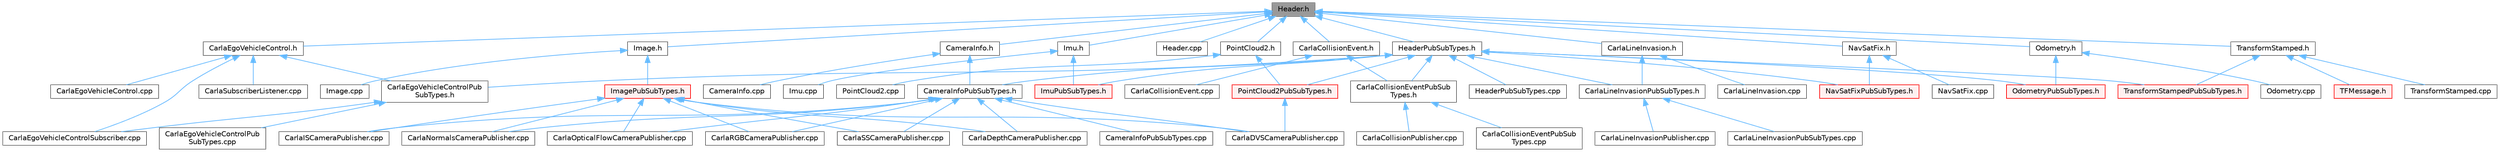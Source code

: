 digraph "Header.h"
{
 // INTERACTIVE_SVG=YES
 // LATEX_PDF_SIZE
  bgcolor="transparent";
  edge [fontname=Helvetica,fontsize=10,labelfontname=Helvetica,labelfontsize=10];
  node [fontname=Helvetica,fontsize=10,shape=box,height=0.2,width=0.4];
  Node1 [id="Node000001",label="Header.h",height=0.2,width=0.4,color="gray40", fillcolor="grey60", style="filled", fontcolor="black",tooltip=" "];
  Node1 -> Node2 [id="edge1_Node000001_Node000002",dir="back",color="steelblue1",style="solid",tooltip=" "];
  Node2 [id="Node000002",label="CameraInfo.h",height=0.2,width=0.4,color="grey40", fillcolor="white", style="filled",URL="$d9/d15/CameraInfo_8h.html",tooltip=" "];
  Node2 -> Node3 [id="edge2_Node000002_Node000003",dir="back",color="steelblue1",style="solid",tooltip=" "];
  Node3 [id="Node000003",label="CameraInfo.cpp",height=0.2,width=0.4,color="grey40", fillcolor="white", style="filled",URL="$d8/d7a/CameraInfo_8cpp.html",tooltip=" "];
  Node2 -> Node4 [id="edge3_Node000002_Node000004",dir="back",color="steelblue1",style="solid",tooltip=" "];
  Node4 [id="Node000004",label="CameraInfoPubSubTypes.h",height=0.2,width=0.4,color="grey40", fillcolor="white", style="filled",URL="$d1/dc9/CameraInfoPubSubTypes_8h.html",tooltip=" "];
  Node4 -> Node5 [id="edge4_Node000004_Node000005",dir="back",color="steelblue1",style="solid",tooltip=" "];
  Node5 [id="Node000005",label="CameraInfoPubSubTypes.cpp",height=0.2,width=0.4,color="grey40", fillcolor="white", style="filled",URL="$d6/d4c/CameraInfoPubSubTypes_8cpp.html",tooltip=" "];
  Node4 -> Node6 [id="edge5_Node000004_Node000006",dir="back",color="steelblue1",style="solid",tooltip=" "];
  Node6 [id="Node000006",label="CarlaDVSCameraPublisher.cpp",height=0.2,width=0.4,color="grey40", fillcolor="white", style="filled",URL="$d5/dc5/CarlaDVSCameraPublisher_8cpp.html",tooltip=" "];
  Node4 -> Node7 [id="edge6_Node000004_Node000007",dir="back",color="steelblue1",style="solid",tooltip=" "];
  Node7 [id="Node000007",label="CarlaDepthCameraPublisher.cpp",height=0.2,width=0.4,color="grey40", fillcolor="white", style="filled",URL="$df/d25/CarlaDepthCameraPublisher_8cpp.html",tooltip=" "];
  Node4 -> Node8 [id="edge7_Node000004_Node000008",dir="back",color="steelblue1",style="solid",tooltip=" "];
  Node8 [id="Node000008",label="CarlaISCameraPublisher.cpp",height=0.2,width=0.4,color="grey40", fillcolor="white", style="filled",URL="$dc/d01/CarlaISCameraPublisher_8cpp.html",tooltip=" "];
  Node4 -> Node9 [id="edge8_Node000004_Node000009",dir="back",color="steelblue1",style="solid",tooltip=" "];
  Node9 [id="Node000009",label="CarlaNormalsCameraPublisher.cpp",height=0.2,width=0.4,color="grey40", fillcolor="white", style="filled",URL="$dc/d96/CarlaNormalsCameraPublisher_8cpp.html",tooltip=" "];
  Node4 -> Node10 [id="edge9_Node000004_Node000010",dir="back",color="steelblue1",style="solid",tooltip=" "];
  Node10 [id="Node000010",label="CarlaOpticalFlowCameraPublisher.cpp",height=0.2,width=0.4,color="grey40", fillcolor="white", style="filled",URL="$db/de9/CarlaOpticalFlowCameraPublisher_8cpp.html",tooltip=" "];
  Node4 -> Node11 [id="edge10_Node000004_Node000011",dir="back",color="steelblue1",style="solid",tooltip=" "];
  Node11 [id="Node000011",label="CarlaRGBCameraPublisher.cpp",height=0.2,width=0.4,color="grey40", fillcolor="white", style="filled",URL="$db/d7c/CarlaRGBCameraPublisher_8cpp.html",tooltip=" "];
  Node4 -> Node12 [id="edge11_Node000004_Node000012",dir="back",color="steelblue1",style="solid",tooltip=" "];
  Node12 [id="Node000012",label="CarlaSSCameraPublisher.cpp",height=0.2,width=0.4,color="grey40", fillcolor="white", style="filled",URL="$d3/df7/CarlaSSCameraPublisher_8cpp.html",tooltip=" "];
  Node1 -> Node13 [id="edge12_Node000001_Node000013",dir="back",color="steelblue1",style="solid",tooltip=" "];
  Node13 [id="Node000013",label="CarlaCollisionEvent.h",height=0.2,width=0.4,color="grey40", fillcolor="white", style="filled",URL="$d7/d0e/CarlaCollisionEvent_8h.html",tooltip=" "];
  Node13 -> Node14 [id="edge13_Node000013_Node000014",dir="back",color="steelblue1",style="solid",tooltip=" "];
  Node14 [id="Node000014",label="CarlaCollisionEvent.cpp",height=0.2,width=0.4,color="grey40", fillcolor="white", style="filled",URL="$d4/ddc/CarlaCollisionEvent_8cpp.html",tooltip=" "];
  Node13 -> Node15 [id="edge14_Node000013_Node000015",dir="back",color="steelblue1",style="solid",tooltip=" "];
  Node15 [id="Node000015",label="CarlaCollisionEventPubSub\lTypes.h",height=0.2,width=0.4,color="grey40", fillcolor="white", style="filled",URL="$df/df6/CarlaCollisionEventPubSubTypes_8h.html",tooltip=" "];
  Node15 -> Node16 [id="edge15_Node000015_Node000016",dir="back",color="steelblue1",style="solid",tooltip=" "];
  Node16 [id="Node000016",label="CarlaCollisionEventPubSub\lTypes.cpp",height=0.2,width=0.4,color="grey40", fillcolor="white", style="filled",URL="$db/dcb/CarlaCollisionEventPubSubTypes_8cpp.html",tooltip=" "];
  Node15 -> Node17 [id="edge16_Node000015_Node000017",dir="back",color="steelblue1",style="solid",tooltip=" "];
  Node17 [id="Node000017",label="CarlaCollisionPublisher.cpp",height=0.2,width=0.4,color="grey40", fillcolor="white", style="filled",URL="$d4/d22/CarlaCollisionPublisher_8cpp.html",tooltip=" "];
  Node1 -> Node18 [id="edge17_Node000001_Node000018",dir="back",color="steelblue1",style="solid",tooltip=" "];
  Node18 [id="Node000018",label="CarlaEgoVehicleControl.h",height=0.2,width=0.4,color="grey40", fillcolor="white", style="filled",URL="$d0/de0/CarlaEgoVehicleControl_8h.html",tooltip=" "];
  Node18 -> Node19 [id="edge18_Node000018_Node000019",dir="back",color="steelblue1",style="solid",tooltip=" "];
  Node19 [id="Node000019",label="CarlaEgoVehicleControl.cpp",height=0.2,width=0.4,color="grey40", fillcolor="white", style="filled",URL="$d3/d9e/CarlaEgoVehicleControl_8cpp.html",tooltip=" "];
  Node18 -> Node20 [id="edge19_Node000018_Node000020",dir="back",color="steelblue1",style="solid",tooltip=" "];
  Node20 [id="Node000020",label="CarlaEgoVehicleControlPub\lSubTypes.h",height=0.2,width=0.4,color="grey40", fillcolor="white", style="filled",URL="$d4/dfb/CarlaEgoVehicleControlPubSubTypes_8h.html",tooltip=" "];
  Node20 -> Node21 [id="edge20_Node000020_Node000021",dir="back",color="steelblue1",style="solid",tooltip=" "];
  Node21 [id="Node000021",label="CarlaEgoVehicleControlPub\lSubTypes.cpp",height=0.2,width=0.4,color="grey40", fillcolor="white", style="filled",URL="$dc/dff/CarlaEgoVehicleControlPubSubTypes_8cpp.html",tooltip=" "];
  Node20 -> Node22 [id="edge21_Node000020_Node000022",dir="back",color="steelblue1",style="solid",tooltip=" "];
  Node22 [id="Node000022",label="CarlaEgoVehicleControlSubscriber.cpp",height=0.2,width=0.4,color="grey40", fillcolor="white", style="filled",URL="$da/d9b/CarlaEgoVehicleControlSubscriber_8cpp.html",tooltip=" "];
  Node18 -> Node22 [id="edge22_Node000018_Node000022",dir="back",color="steelblue1",style="solid",tooltip=" "];
  Node18 -> Node23 [id="edge23_Node000018_Node000023",dir="back",color="steelblue1",style="solid",tooltip=" "];
  Node23 [id="Node000023",label="CarlaSubscriberListener.cpp",height=0.2,width=0.4,color="grey40", fillcolor="white", style="filled",URL="$d1/d58/CarlaSubscriberListener_8cpp.html",tooltip=" "];
  Node1 -> Node24 [id="edge24_Node000001_Node000024",dir="back",color="steelblue1",style="solid",tooltip=" "];
  Node24 [id="Node000024",label="CarlaLineInvasion.h",height=0.2,width=0.4,color="grey40", fillcolor="white", style="filled",URL="$d9/dfd/CarlaLineInvasion_8h.html",tooltip=" "];
  Node24 -> Node25 [id="edge25_Node000024_Node000025",dir="back",color="steelblue1",style="solid",tooltip=" "];
  Node25 [id="Node000025",label="CarlaLineInvasion.cpp",height=0.2,width=0.4,color="grey40", fillcolor="white", style="filled",URL="$d0/ddc/CarlaLineInvasion_8cpp.html",tooltip=" "];
  Node24 -> Node26 [id="edge26_Node000024_Node000026",dir="back",color="steelblue1",style="solid",tooltip=" "];
  Node26 [id="Node000026",label="CarlaLineInvasionPubSubTypes.h",height=0.2,width=0.4,color="grey40", fillcolor="white", style="filled",URL="$d0/d8b/CarlaLineInvasionPubSubTypes_8h.html",tooltip=" "];
  Node26 -> Node27 [id="edge27_Node000026_Node000027",dir="back",color="steelblue1",style="solid",tooltip=" "];
  Node27 [id="Node000027",label="CarlaLineInvasionPubSubTypes.cpp",height=0.2,width=0.4,color="grey40", fillcolor="white", style="filled",URL="$df/da4/CarlaLineInvasionPubSubTypes_8cpp.html",tooltip=" "];
  Node26 -> Node28 [id="edge28_Node000026_Node000028",dir="back",color="steelblue1",style="solid",tooltip=" "];
  Node28 [id="Node000028",label="CarlaLineInvasionPublisher.cpp",height=0.2,width=0.4,color="grey40", fillcolor="white", style="filled",URL="$d5/d01/CarlaLineInvasionPublisher_8cpp.html",tooltip=" "];
  Node1 -> Node29 [id="edge29_Node000001_Node000029",dir="back",color="steelblue1",style="solid",tooltip=" "];
  Node29 [id="Node000029",label="Header.cpp",height=0.2,width=0.4,color="grey40", fillcolor="white", style="filled",URL="$dd/d11/Header_8cpp.html",tooltip=" "];
  Node1 -> Node30 [id="edge30_Node000001_Node000030",dir="back",color="steelblue1",style="solid",tooltip=" "];
  Node30 [id="Node000030",label="HeaderPubSubTypes.h",height=0.2,width=0.4,color="grey40", fillcolor="white", style="filled",URL="$d0/dda/HeaderPubSubTypes_8h.html",tooltip=" "];
  Node30 -> Node4 [id="edge31_Node000030_Node000004",dir="back",color="steelblue1",style="solid",tooltip=" "];
  Node30 -> Node15 [id="edge32_Node000030_Node000015",dir="back",color="steelblue1",style="solid",tooltip=" "];
  Node30 -> Node20 [id="edge33_Node000030_Node000020",dir="back",color="steelblue1",style="solid",tooltip=" "];
  Node30 -> Node26 [id="edge34_Node000030_Node000026",dir="back",color="steelblue1",style="solid",tooltip=" "];
  Node30 -> Node31 [id="edge35_Node000030_Node000031",dir="back",color="steelblue1",style="solid",tooltip=" "];
  Node31 [id="Node000031",label="HeaderPubSubTypes.cpp",height=0.2,width=0.4,color="grey40", fillcolor="white", style="filled",URL="$da/d01/HeaderPubSubTypes_8cpp.html",tooltip=" "];
  Node30 -> Node32 [id="edge36_Node000030_Node000032",dir="back",color="steelblue1",style="solid",tooltip=" "];
  Node32 [id="Node000032",label="ImuPubSubTypes.h",height=0.2,width=0.4,color="red", fillcolor="#FFF0F0", style="filled",URL="$d6/dd3/ImuPubSubTypes_8h.html",tooltip=" "];
  Node30 -> Node35 [id="edge37_Node000030_Node000035",dir="back",color="steelblue1",style="solid",tooltip=" "];
  Node35 [id="Node000035",label="NavSatFixPubSubTypes.h",height=0.2,width=0.4,color="red", fillcolor="#FFF0F0", style="filled",URL="$d4/d34/NavSatFixPubSubTypes_8h.html",tooltip=" "];
  Node30 -> Node38 [id="edge38_Node000030_Node000038",dir="back",color="steelblue1",style="solid",tooltip=" "];
  Node38 [id="Node000038",label="OdometryPubSubTypes.h",height=0.2,width=0.4,color="red", fillcolor="#FFF0F0", style="filled",URL="$d9/d03/OdometryPubSubTypes_8h.html",tooltip=" "];
  Node30 -> Node40 [id="edge39_Node000030_Node000040",dir="back",color="steelblue1",style="solid",tooltip=" "];
  Node40 [id="Node000040",label="PointCloud2PubSubTypes.h",height=0.2,width=0.4,color="red", fillcolor="#FFF0F0", style="filled",URL="$db/dfd/PointCloud2PubSubTypes_8h.html",tooltip=" "];
  Node40 -> Node6 [id="edge40_Node000040_Node000006",dir="back",color="steelblue1",style="solid",tooltip=" "];
  Node30 -> Node45 [id="edge41_Node000030_Node000045",dir="back",color="steelblue1",style="solid",tooltip=" "];
  Node45 [id="Node000045",label="TransformStampedPubSubTypes.h",height=0.2,width=0.4,color="red", fillcolor="#FFF0F0", style="filled",URL="$de/d17/TransformStampedPubSubTypes_8h.html",tooltip=" "];
  Node1 -> Node50 [id="edge42_Node000001_Node000050",dir="back",color="steelblue1",style="solid",tooltip=" "];
  Node50 [id="Node000050",label="Image.h",height=0.2,width=0.4,color="grey40", fillcolor="white", style="filled",URL="$d4/d17/ros2_2types_2Image_8h.html",tooltip=" "];
  Node50 -> Node51 [id="edge43_Node000050_Node000051",dir="back",color="steelblue1",style="solid",tooltip=" "];
  Node51 [id="Node000051",label="Image.cpp",height=0.2,width=0.4,color="grey40", fillcolor="white", style="filled",URL="$d0/d4e/Image_8cpp.html",tooltip=" "];
  Node50 -> Node52 [id="edge44_Node000050_Node000052",dir="back",color="steelblue1",style="solid",tooltip=" "];
  Node52 [id="Node000052",label="ImagePubSubTypes.h",height=0.2,width=0.4,color="red", fillcolor="#FFF0F0", style="filled",URL="$d8/d0b/ImagePubSubTypes_8h.html",tooltip=" "];
  Node52 -> Node6 [id="edge45_Node000052_Node000006",dir="back",color="steelblue1",style="solid",tooltip=" "];
  Node52 -> Node7 [id="edge46_Node000052_Node000007",dir="back",color="steelblue1",style="solid",tooltip=" "];
  Node52 -> Node8 [id="edge47_Node000052_Node000008",dir="back",color="steelblue1",style="solid",tooltip=" "];
  Node52 -> Node9 [id="edge48_Node000052_Node000009",dir="back",color="steelblue1",style="solid",tooltip=" "];
  Node52 -> Node10 [id="edge49_Node000052_Node000010",dir="back",color="steelblue1",style="solid",tooltip=" "];
  Node52 -> Node11 [id="edge50_Node000052_Node000011",dir="back",color="steelblue1",style="solid",tooltip=" "];
  Node52 -> Node12 [id="edge51_Node000052_Node000012",dir="back",color="steelblue1",style="solid",tooltip=" "];
  Node1 -> Node54 [id="edge52_Node000001_Node000054",dir="back",color="steelblue1",style="solid",tooltip=" "];
  Node54 [id="Node000054",label="Imu.h",height=0.2,width=0.4,color="grey40", fillcolor="white", style="filled",URL="$d0/d9f/Imu_8h.html",tooltip=" "];
  Node54 -> Node55 [id="edge53_Node000054_Node000055",dir="back",color="steelblue1",style="solid",tooltip=" "];
  Node55 [id="Node000055",label="Imu.cpp",height=0.2,width=0.4,color="grey40", fillcolor="white", style="filled",URL="$db/d7b/Imu_8cpp.html",tooltip=" "];
  Node54 -> Node32 [id="edge54_Node000054_Node000032",dir="back",color="steelblue1",style="solid",tooltip=" "];
  Node1 -> Node56 [id="edge55_Node000001_Node000056",dir="back",color="steelblue1",style="solid",tooltip=" "];
  Node56 [id="Node000056",label="NavSatFix.h",height=0.2,width=0.4,color="grey40", fillcolor="white", style="filled",URL="$dc/d04/NavSatFix_8h.html",tooltip=" "];
  Node56 -> Node57 [id="edge56_Node000056_Node000057",dir="back",color="steelblue1",style="solid",tooltip=" "];
  Node57 [id="Node000057",label="NavSatFix.cpp",height=0.2,width=0.4,color="grey40", fillcolor="white", style="filled",URL="$d6/de8/NavSatFix_8cpp.html",tooltip=" "];
  Node56 -> Node35 [id="edge57_Node000056_Node000035",dir="back",color="steelblue1",style="solid",tooltip=" "];
  Node1 -> Node58 [id="edge58_Node000001_Node000058",dir="back",color="steelblue1",style="solid",tooltip=" "];
  Node58 [id="Node000058",label="Odometry.h",height=0.2,width=0.4,color="grey40", fillcolor="white", style="filled",URL="$d3/d12/Odometry_8h.html",tooltip=" "];
  Node58 -> Node59 [id="edge59_Node000058_Node000059",dir="back",color="steelblue1",style="solid",tooltip=" "];
  Node59 [id="Node000059",label="Odometry.cpp",height=0.2,width=0.4,color="grey40", fillcolor="white", style="filled",URL="$db/dce/Odometry_8cpp.html",tooltip=" "];
  Node58 -> Node38 [id="edge60_Node000058_Node000038",dir="back",color="steelblue1",style="solid",tooltip=" "];
  Node1 -> Node60 [id="edge61_Node000001_Node000060",dir="back",color="steelblue1",style="solid",tooltip=" "];
  Node60 [id="Node000060",label="PointCloud2.h",height=0.2,width=0.4,color="grey40", fillcolor="white", style="filled",URL="$da/d6c/PointCloud2_8h.html",tooltip=" "];
  Node60 -> Node61 [id="edge62_Node000060_Node000061",dir="back",color="steelblue1",style="solid",tooltip=" "];
  Node61 [id="Node000061",label="PointCloud2.cpp",height=0.2,width=0.4,color="grey40", fillcolor="white", style="filled",URL="$d7/d7d/PointCloud2_8cpp.html",tooltip=" "];
  Node60 -> Node40 [id="edge63_Node000060_Node000040",dir="back",color="steelblue1",style="solid",tooltip=" "];
  Node1 -> Node62 [id="edge64_Node000001_Node000062",dir="back",color="steelblue1",style="solid",tooltip=" "];
  Node62 [id="Node000062",label="TransformStamped.h",height=0.2,width=0.4,color="grey40", fillcolor="white", style="filled",URL="$da/dfe/TransformStamped_8h.html",tooltip=" "];
  Node62 -> Node63 [id="edge65_Node000062_Node000063",dir="back",color="steelblue1",style="solid",tooltip=" "];
  Node63 [id="Node000063",label="TFMessage.h",height=0.2,width=0.4,color="red", fillcolor="#FFF0F0", style="filled",URL="$d4/d74/TFMessage_8h.html",tooltip=" "];
  Node62 -> Node65 [id="edge66_Node000062_Node000065",dir="back",color="steelblue1",style="solid",tooltip=" "];
  Node65 [id="Node000065",label="TransformStamped.cpp",height=0.2,width=0.4,color="grey40", fillcolor="white", style="filled",URL="$db/db9/TransformStamped_8cpp.html",tooltip=" "];
  Node62 -> Node45 [id="edge67_Node000062_Node000045",dir="back",color="steelblue1",style="solid",tooltip=" "];
}
